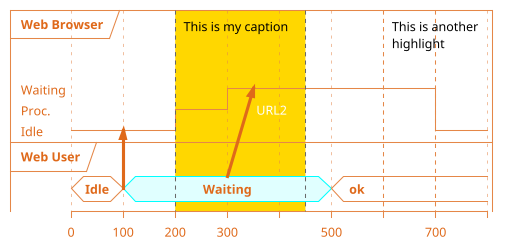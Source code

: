 ' Do not edit
' Theme Gallery
' autogenerated by script
'
@startuml
!theme superhero-outline
robust "Web Browser" as WB
concise "Web User" as WU

@0
WU is Idle
WB is Idle

@100
WU -> WB : URL
WU is Waiting #LightCyan;line:Aqua

@200
WB is Proc.

@300
WU -> WB@350 : URL2
WB is Waiting

@+200
WU is ok

@+200
WB is Idle

highlight 200 to 450 #Gold;line:DimGrey : This is my caption
highlight 600 to 700 : This is another\nhighlight
@enduml
